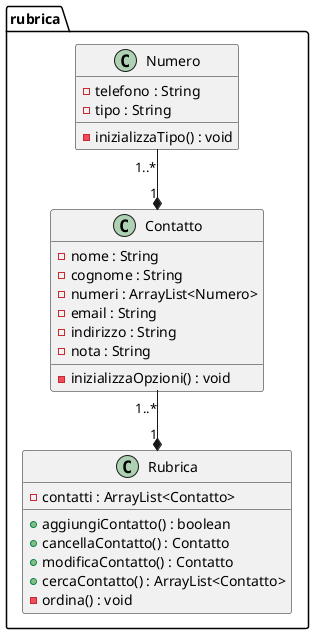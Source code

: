 @startuml
package rubrica {
    class Rubrica {
        - contatti : ArrayList<Contatto>

        + aggiungiContatto() : boolean
        + cancellaContatto() : Contatto
        + modificaContatto() : Contatto
        + cercaContatto() : ArrayList<Contatto>
        - ordina() : void
    }
    class Contatto {
        - nome : String
        - cognome : String
        - numeri : ArrayList<Numero>
        - email : String
        - indirizzo : String
        - nota : String

        - inizializzaOpzioni() : void
    }
    class Numero {
        - telefono : String
        - tipo : String

        - inizializzaTipo() : void
    }
}

Numero "1..*" --* "1" Contatto
Contatto "1..*" --* "1" Rubrica
@enduml